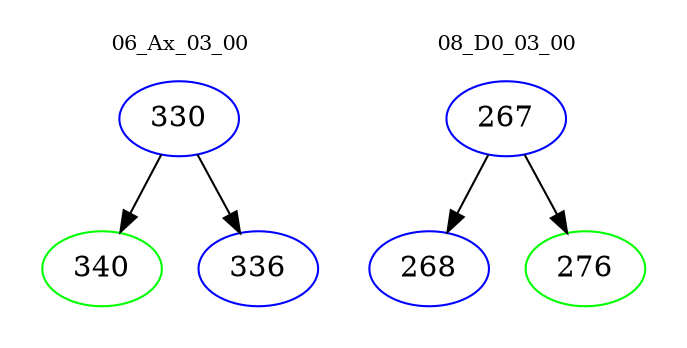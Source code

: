 digraph{
subgraph cluster_0 {
color = white
label = "06_Ax_03_00";
fontsize=10;
T0_330 [label="330", color="blue"]
T0_330 -> T0_340 [color="black"]
T0_340 [label="340", color="green"]
T0_330 -> T0_336 [color="black"]
T0_336 [label="336", color="blue"]
}
subgraph cluster_1 {
color = white
label = "08_D0_03_00";
fontsize=10;
T1_267 [label="267", color="blue"]
T1_267 -> T1_268 [color="black"]
T1_268 [label="268", color="blue"]
T1_267 -> T1_276 [color="black"]
T1_276 [label="276", color="green"]
}
}
